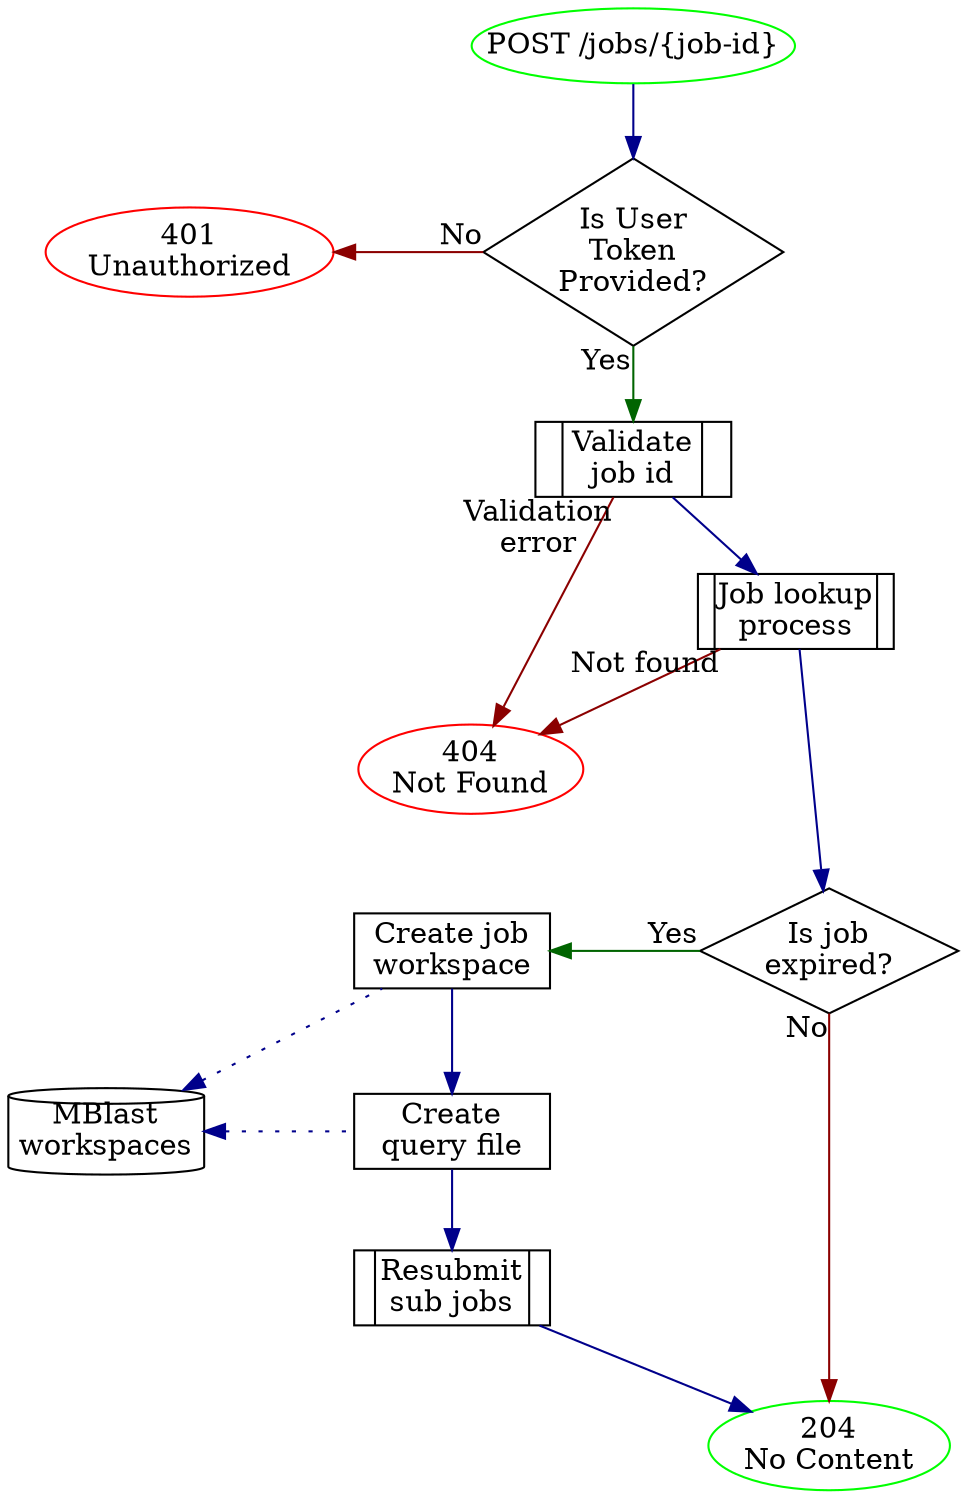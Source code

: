 digraph {
  graph [nodesep=1, splines=line]
  node  [margin=0, shape=rect, width=1.3]
  edge  [color=darkblue]

  //
  // Nodes
  //
  Start               [label="POST /jobs/{job-id}", shape=oval, color=green]
  IsUserTokenProvided [label="Is User\nToken\nProvided?", shape=diamond]
  ValidateJobID       [label="|Validate\njob id|", shape=record]
  401                 [label="401\nUnauthorized", shape=oval, color=red]
  404                 [label="404\nNot Found", shape=oval, color=red]
  204                 [label="204\nNo Content", shape=oval, color=green]
  JobLookup           [label="|Job lookup\nprocess|", shape=record]
  BlastWorkspaces     [label="MBlast\nworkspaces", shape=cylinder]
  IsExpired           [label="Is job\nexpired?", shape=diamond]
  CreateWorkspace     [label="Create job\nworkspace"]
  CreateQuery         [label="Create\nquery file"]
  ResubmitSubJobs     [label="|Resubmit\nsub jobs|", shape=record]



  //
  // Edges
  //

  Start               -> IsUserTokenProvided

  401                 -> IsUserTokenProvided [headlabel="No", dir=back, color=darkred]
  IsUserTokenProvided -> ValidateJobID       [taillabel="Yes", color=darkgreen]

  ValidateJobID       -> 404                 [taillabel="Validation\nerror", color=darkred]
  ValidateJobID       -> JobLookup

  JobLookup           -> 404                 [taillabel="Not found", color=darkred]
  JobLookup           -> IsExpired

  CreateWorkspace     -> IsExpired           [headlabel="Yes", dir=back, color=darkgreen]
  CreateWorkspace     -> CreateQuery

  BlastWorkspaces     -> CreateWorkspace     [constraint=false, style=dotted, dir=back]
  BlastWorkspaces     -> CreateQuery         [style=dotted, dir=back]

  CreateQuery         -> ResubmitSubJobs

  ResubmitSubJobs     -> 204 [constraint=false]

  IsExpired           -> 204 [taillabel="No", color=darkred]


  //
  // Formatting
  //

  {
    rank=same
    401
    IsUserTokenProvided
    // ValidateJobID
  }
  {
    rank=same
  }
  {
    rank=same
    CreateQuery
    BlastWorkspaces
  }
  {
    rank=same
    IsExpired
    CreateWorkspace
  }
  {
    rank=sink
    204
  }
  {
    edge [style=invis]
    // BlastWorkspaces -> 204
    // JobLookup -> CreateWorkspace
    404 -> CreateWorkspace
  }
}